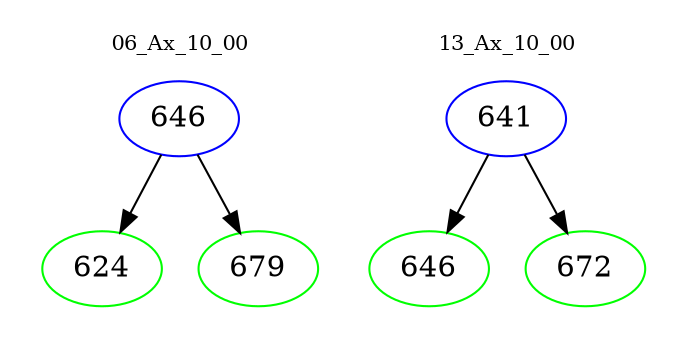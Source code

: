 digraph{
subgraph cluster_0 {
color = white
label = "06_Ax_10_00";
fontsize=10;
T0_646 [label="646", color="blue"]
T0_646 -> T0_624 [color="black"]
T0_624 [label="624", color="green"]
T0_646 -> T0_679 [color="black"]
T0_679 [label="679", color="green"]
}
subgraph cluster_1 {
color = white
label = "13_Ax_10_00";
fontsize=10;
T1_641 [label="641", color="blue"]
T1_641 -> T1_646 [color="black"]
T1_646 [label="646", color="green"]
T1_641 -> T1_672 [color="black"]
T1_672 [label="672", color="green"]
}
}
